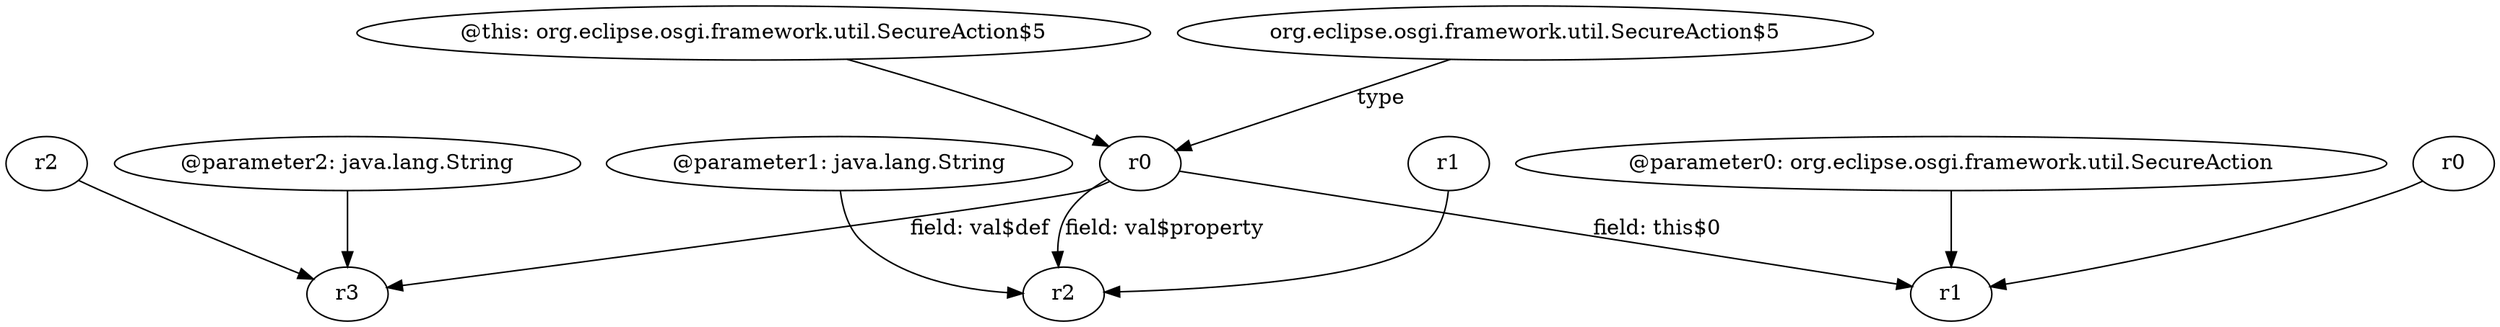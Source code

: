 digraph g {
0[label="@this: org.eclipse.osgi.framework.util.SecureAction$5"]
1[label="r0"]
0->1[label=""]
2[label="r3"]
1->2[label="field: val$def"]
3[label="r2"]
3->2[label=""]
4[label="r1"]
5[label="r2"]
4->5[label=""]
1->5[label="field: val$property"]
6[label="@parameter1: java.lang.String"]
6->5[label=""]
7[label="@parameter0: org.eclipse.osgi.framework.util.SecureAction"]
8[label="r1"]
7->8[label=""]
9[label="@parameter2: java.lang.String"]
9->2[label=""]
10[label="org.eclipse.osgi.framework.util.SecureAction$5"]
10->1[label="type"]
11[label="r0"]
11->8[label=""]
1->8[label="field: this$0"]
}